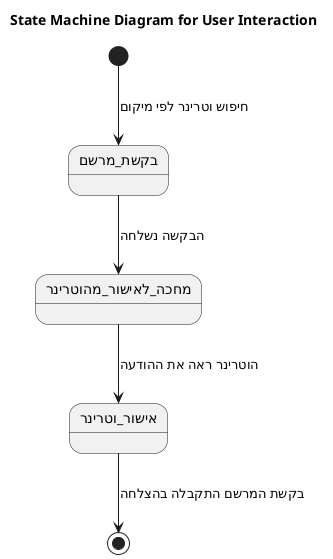 @startuml

title State Machine Diagram for User Interaction

[*] --> בקשת_מרשם : חיפוש וטרינר לפי מיקום
בקשת_מרשם --> מחכה_לאישור_מהוטרינר : הבקשה נשלחה

'מחכה_לאישור_מהוטרינר --> מחכה_לאישור_מהוטרינר

מחכה_לאישור_מהוטרינר --> אישור_וטרינר : הוטרינר ראה את ההודעה

אישור_וטרינר --> [*] : בקשת המרשם התקבלה בהצלחה
@enduml
